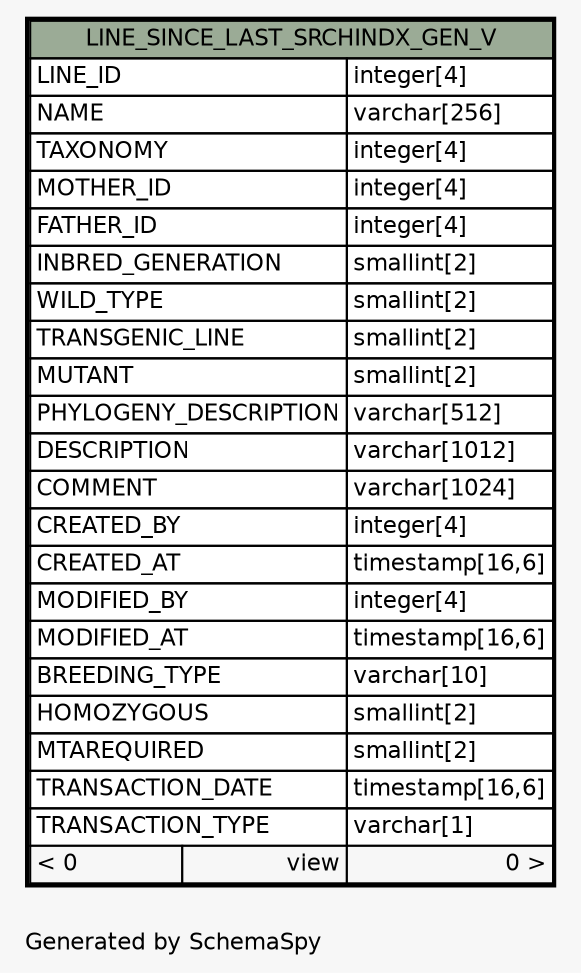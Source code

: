 // dot 2.38.0 on Windows 10 10.0
// SchemaSpy rev Unknown
digraph "oneDegreeRelationshipsDiagram" {
  graph [
    rankdir="RL"
    bgcolor="#f7f7f7"
    label="\nGenerated by SchemaSpy"
    labeljust="l"
    nodesep="0.18"
    ranksep="0.46"
    fontname="Helvetica"
    fontsize="11"
  ];
  node [
    fontname="Helvetica"
    fontsize="11"
    shape="plaintext"
  ];
  edge [
    arrowsize="0.8"
  ];
  "LINE_SINCE_LAST_SRCHINDX_GEN_V" [
    label=<
    <TABLE BORDER="2" CELLBORDER="1" CELLSPACING="0" BGCOLOR="#ffffff">
      <TR><TD COLSPAN="3" BGCOLOR="#9bab96" ALIGN="CENTER">LINE_SINCE_LAST_SRCHINDX_GEN_V</TD></TR>
      <TR><TD PORT="LINE_ID" COLSPAN="2" ALIGN="LEFT">LINE_ID</TD><TD PORT="LINE_ID.type" ALIGN="LEFT">integer[4]</TD></TR>
      <TR><TD PORT="NAME" COLSPAN="2" ALIGN="LEFT">NAME</TD><TD PORT="NAME.type" ALIGN="LEFT">varchar[256]</TD></TR>
      <TR><TD PORT="TAXONOMY" COLSPAN="2" ALIGN="LEFT">TAXONOMY</TD><TD PORT="TAXONOMY.type" ALIGN="LEFT">integer[4]</TD></TR>
      <TR><TD PORT="MOTHER_ID" COLSPAN="2" ALIGN="LEFT">MOTHER_ID</TD><TD PORT="MOTHER_ID.type" ALIGN="LEFT">integer[4]</TD></TR>
      <TR><TD PORT="FATHER_ID" COLSPAN="2" ALIGN="LEFT">FATHER_ID</TD><TD PORT="FATHER_ID.type" ALIGN="LEFT">integer[4]</TD></TR>
      <TR><TD PORT="INBRED_GENERATION" COLSPAN="2" ALIGN="LEFT">INBRED_GENERATION</TD><TD PORT="INBRED_GENERATION.type" ALIGN="LEFT">smallint[2]</TD></TR>
      <TR><TD PORT="WILD_TYPE" COLSPAN="2" ALIGN="LEFT">WILD_TYPE</TD><TD PORT="WILD_TYPE.type" ALIGN="LEFT">smallint[2]</TD></TR>
      <TR><TD PORT="TRANSGENIC_LINE" COLSPAN="2" ALIGN="LEFT">TRANSGENIC_LINE</TD><TD PORT="TRANSGENIC_LINE.type" ALIGN="LEFT">smallint[2]</TD></TR>
      <TR><TD PORT="MUTANT" COLSPAN="2" ALIGN="LEFT">MUTANT</TD><TD PORT="MUTANT.type" ALIGN="LEFT">smallint[2]</TD></TR>
      <TR><TD PORT="PHYLOGENY_DESCRIPTION" COLSPAN="2" ALIGN="LEFT">PHYLOGENY_DESCRIPTION</TD><TD PORT="PHYLOGENY_DESCRIPTION.type" ALIGN="LEFT">varchar[512]</TD></TR>
      <TR><TD PORT="DESCRIPTION" COLSPAN="2" ALIGN="LEFT">DESCRIPTION</TD><TD PORT="DESCRIPTION.type" ALIGN="LEFT">varchar[1012]</TD></TR>
      <TR><TD PORT="COMMENT" COLSPAN="2" ALIGN="LEFT">COMMENT</TD><TD PORT="COMMENT.type" ALIGN="LEFT">varchar[1024]</TD></TR>
      <TR><TD PORT="CREATED_BY" COLSPAN="2" ALIGN="LEFT">CREATED_BY</TD><TD PORT="CREATED_BY.type" ALIGN="LEFT">integer[4]</TD></TR>
      <TR><TD PORT="CREATED_AT" COLSPAN="2" ALIGN="LEFT">CREATED_AT</TD><TD PORT="CREATED_AT.type" ALIGN="LEFT">timestamp[16,6]</TD></TR>
      <TR><TD PORT="MODIFIED_BY" COLSPAN="2" ALIGN="LEFT">MODIFIED_BY</TD><TD PORT="MODIFIED_BY.type" ALIGN="LEFT">integer[4]</TD></TR>
      <TR><TD PORT="MODIFIED_AT" COLSPAN="2" ALIGN="LEFT">MODIFIED_AT</TD><TD PORT="MODIFIED_AT.type" ALIGN="LEFT">timestamp[16,6]</TD></TR>
      <TR><TD PORT="BREEDING_TYPE" COLSPAN="2" ALIGN="LEFT">BREEDING_TYPE</TD><TD PORT="BREEDING_TYPE.type" ALIGN="LEFT">varchar[10]</TD></TR>
      <TR><TD PORT="HOMOZYGOUS" COLSPAN="2" ALIGN="LEFT">HOMOZYGOUS</TD><TD PORT="HOMOZYGOUS.type" ALIGN="LEFT">smallint[2]</TD></TR>
      <TR><TD PORT="MTAREQUIRED" COLSPAN="2" ALIGN="LEFT">MTAREQUIRED</TD><TD PORT="MTAREQUIRED.type" ALIGN="LEFT">smallint[2]</TD></TR>
      <TR><TD PORT="TRANSACTION_DATE" COLSPAN="2" ALIGN="LEFT">TRANSACTION_DATE</TD><TD PORT="TRANSACTION_DATE.type" ALIGN="LEFT">timestamp[16,6]</TD></TR>
      <TR><TD PORT="TRANSACTION_TYPE" COLSPAN="2" ALIGN="LEFT">TRANSACTION_TYPE</TD><TD PORT="TRANSACTION_TYPE.type" ALIGN="LEFT">varchar[1]</TD></TR>
      <TR><TD ALIGN="LEFT" BGCOLOR="#f7f7f7">&lt; 0</TD><TD ALIGN="RIGHT" BGCOLOR="#f7f7f7">view</TD><TD ALIGN="RIGHT" BGCOLOR="#f7f7f7">0 &gt;</TD></TR>
    </TABLE>>
    URL="LINE_SINCE_LAST_SRCHINDX_GEN_V.html"
    tooltip="LINE_SINCE_LAST_SRCHINDX_GEN_V"
  ];
}
